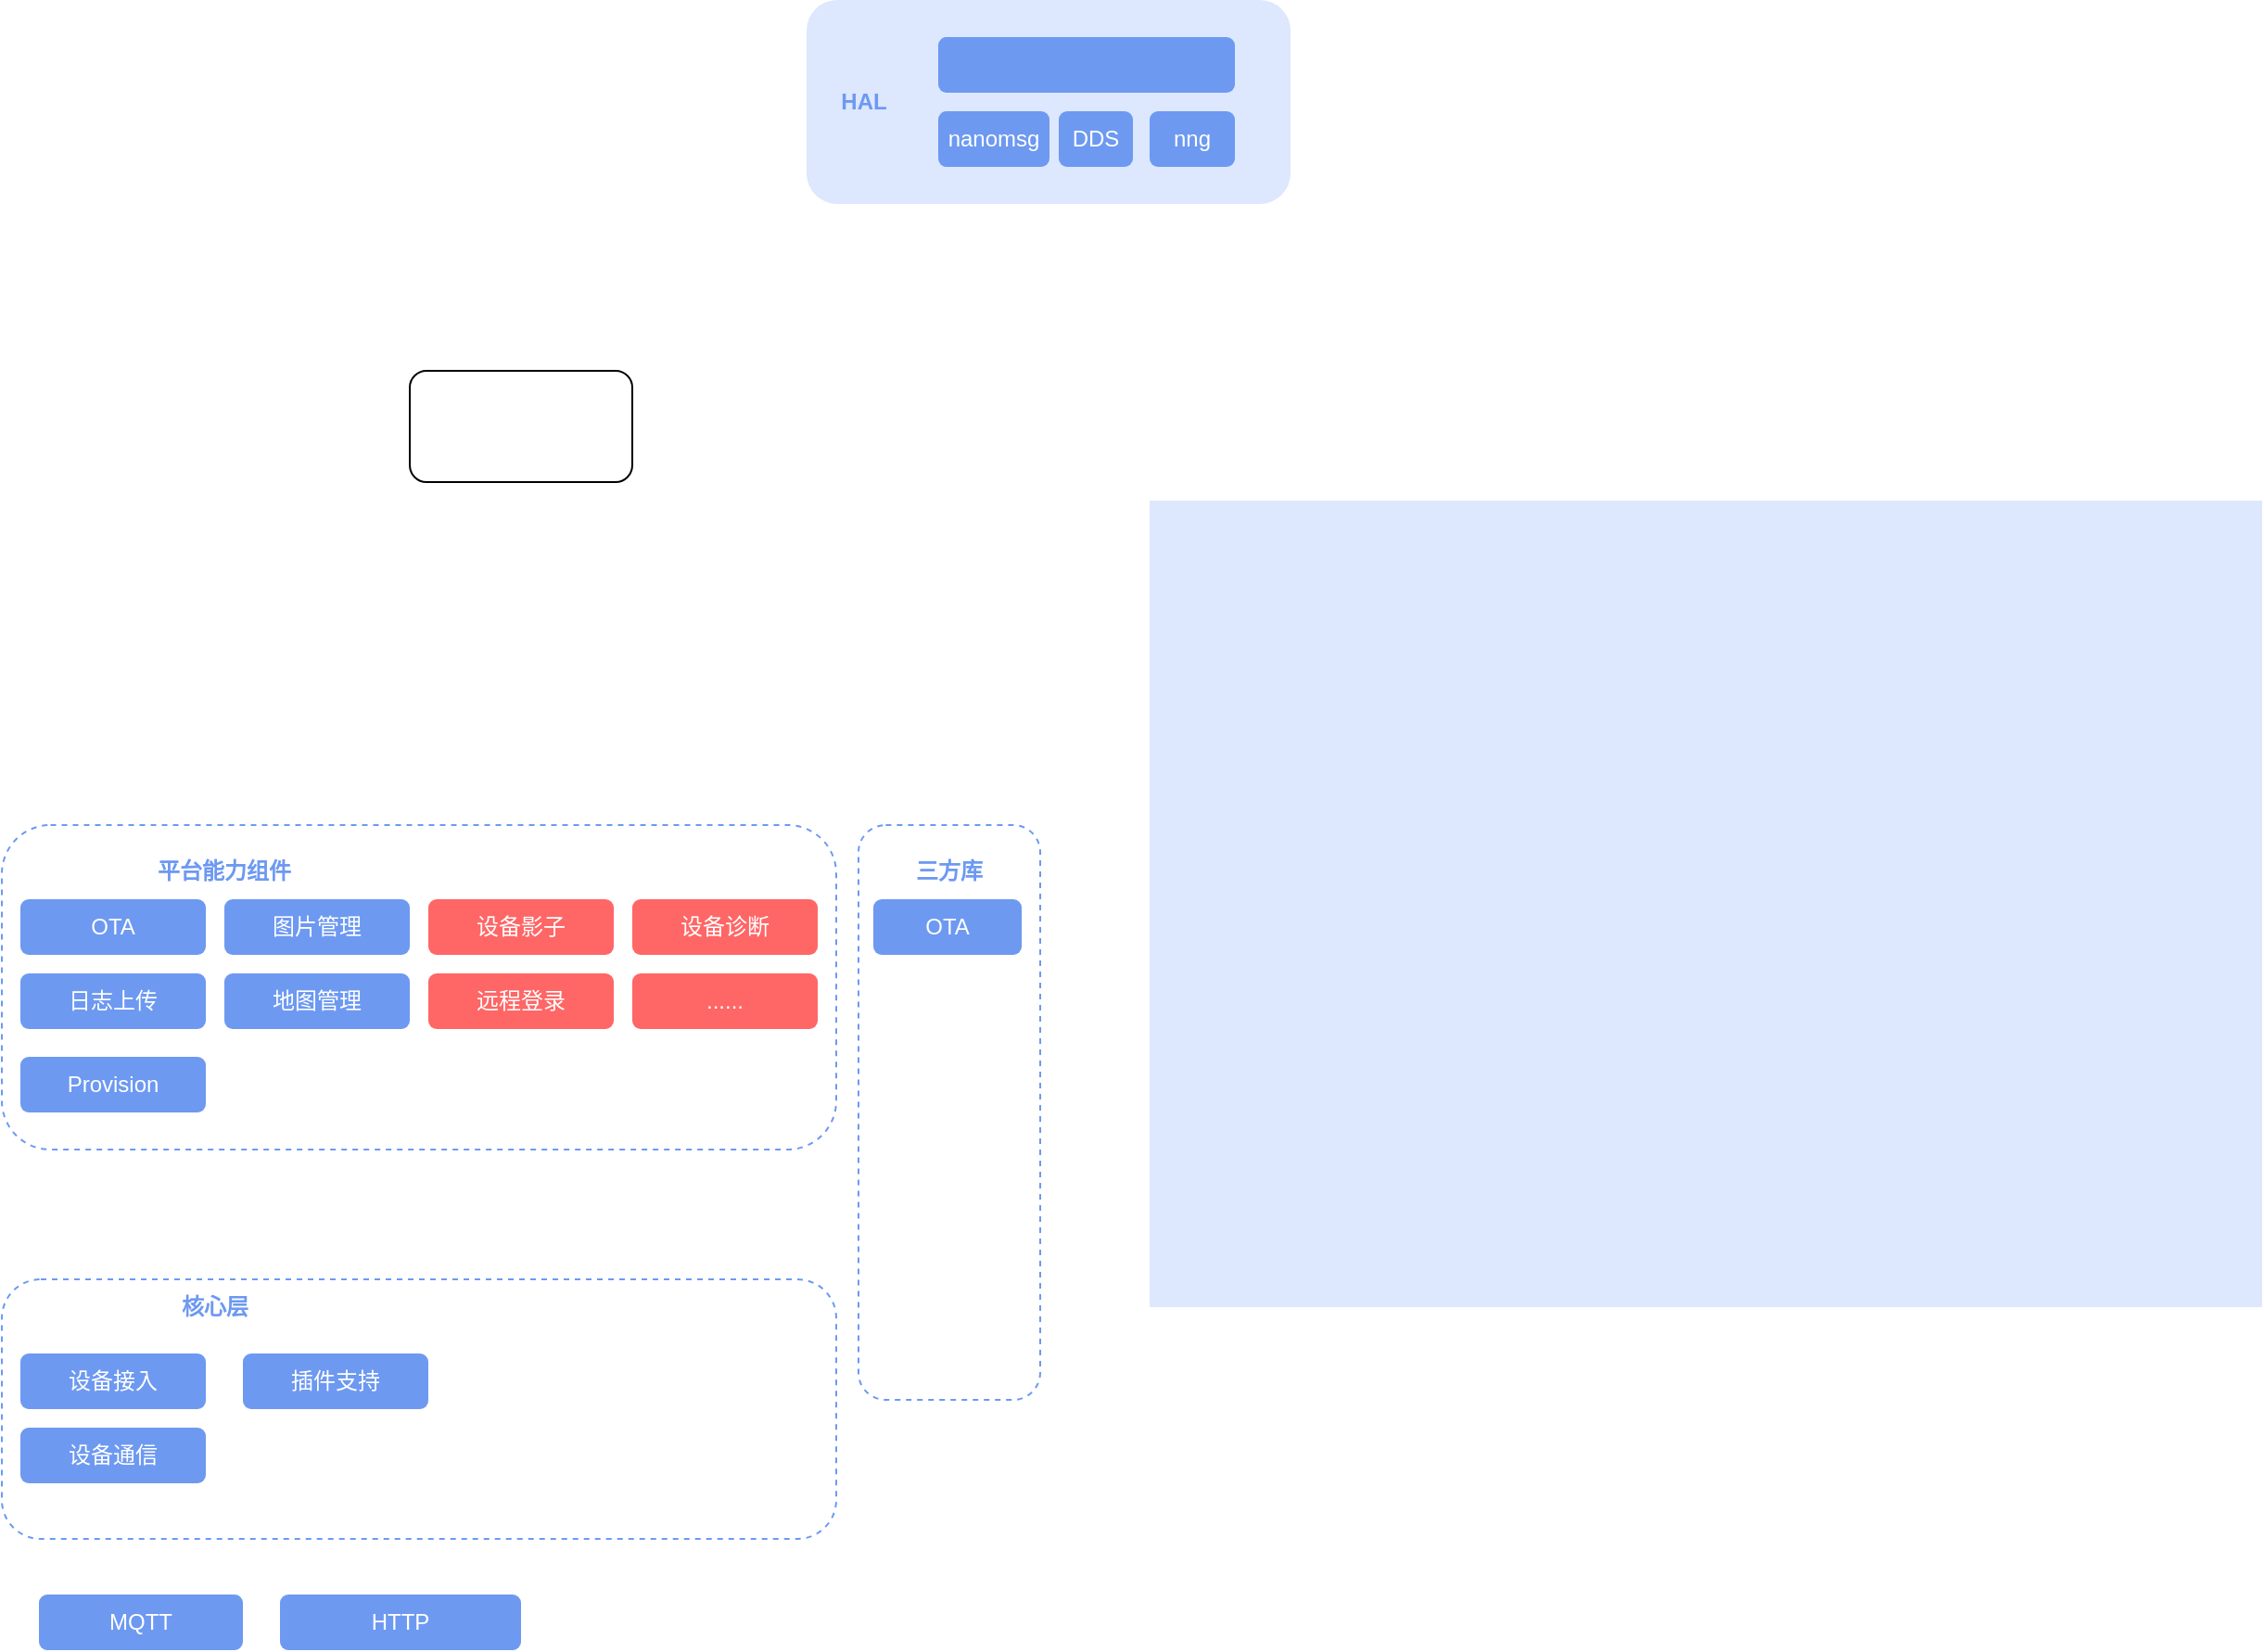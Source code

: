 <mxfile version="22.1.17" type="github">
  <diagram id="prtHgNgQTEPvFCAcTncT" name="Page-1">
    <mxGraphModel dx="1434" dy="746" grid="1" gridSize="10" guides="1" tooltips="1" connect="1" arrows="1" fold="1" page="1" pageScale="1" pageWidth="827" pageHeight="1169" math="0" shadow="0">
      <root>
        <mxCell id="0" />
        <mxCell id="1" parent="0" />
        <mxCell id="qaKPtoEPgV3FhxAwNnen-60" value="" style="rounded=1;whiteSpace=wrap;html=1;fillColor=#dde7fd;strokeColor=none;" vertex="1" parent="1">
          <mxGeometry x="554" y="200" width="261" height="110" as="geometry" />
        </mxCell>
        <mxCell id="qaKPtoEPgV3FhxAwNnen-61" value="" style="rounded=1;whiteSpace=wrap;html=1;strokeColor=none;fillColor=#6d99f1;fontColor=#ffffff;" vertex="1" parent="1">
          <mxGeometry x="625" y="220" width="160" height="30" as="geometry" />
        </mxCell>
        <mxCell id="qaKPtoEPgV3FhxAwNnen-62" value="nanomsg" style="rounded=1;whiteSpace=wrap;html=1;strokeColor=none;fillColor=#6d99f1;fontColor=#ffffff;" vertex="1" parent="1">
          <mxGeometry x="625" y="260" width="60" height="30" as="geometry" />
        </mxCell>
        <mxCell id="qaKPtoEPgV3FhxAwNnen-63" value="DDS" style="rounded=1;whiteSpace=wrap;html=1;strokeColor=none;fillColor=#6d99f1;fontColor=#ffffff;" vertex="1" parent="1">
          <mxGeometry x="690" y="260" width="40" height="30" as="geometry" />
        </mxCell>
        <mxCell id="qaKPtoEPgV3FhxAwNnen-64" value="HAL" style="text;html=1;strokeColor=none;fillColor=none;align=center;verticalAlign=middle;whiteSpace=wrap;rounded=0;fontColor=#6d99f1;fontStyle=1" vertex="1" parent="1">
          <mxGeometry x="550" y="240" width="70" height="30" as="geometry" />
        </mxCell>
        <mxCell id="qaKPtoEPgV3FhxAwNnen-72" value="nng" style="rounded=1;whiteSpace=wrap;html=1;strokeColor=none;fillColor=#6d99f1;fontColor=#ffffff;" vertex="1" parent="1">
          <mxGeometry x="739" y="260" width="46" height="30" as="geometry" />
        </mxCell>
        <mxCell id="qaKPtoEPgV3FhxAwNnen-79" value="" style="rounded=0;whiteSpace=wrap;html=1;fillColor=#dde7fd;strokeColor=none;glass=0;shadow=0;" vertex="1" parent="1">
          <mxGeometry x="739" y="470" width="600" height="435" as="geometry" />
        </mxCell>
        <mxCell id="qaKPtoEPgV3FhxAwNnen-80" value="MQTT" style="rounded=1;whiteSpace=wrap;html=1;strokeColor=none;fillColor=#6d99f1;fontColor=#ffffff;" vertex="1" parent="1">
          <mxGeometry x="140" y="1060" width="110" height="30" as="geometry" />
        </mxCell>
        <mxCell id="qaKPtoEPgV3FhxAwNnen-81" value="HTTP" style="rounded=1;whiteSpace=wrap;html=1;strokeColor=none;fillColor=#6d99f1;fontColor=#ffffff;" vertex="1" parent="1">
          <mxGeometry x="270" y="1060" width="130" height="30" as="geometry" />
        </mxCell>
        <mxCell id="qaKPtoEPgV3FhxAwNnen-82" value="" style="rounded=1;whiteSpace=wrap;html=1;fillColor=none;dashed=1;strokeColor=#6d99f1;" vertex="1" parent="1">
          <mxGeometry x="120" y="890" width="450" height="140" as="geometry" />
        </mxCell>
        <mxCell id="qaKPtoEPgV3FhxAwNnen-84" value="核心层" style="text;html=1;strokeColor=none;fillColor=none;align=center;verticalAlign=middle;whiteSpace=wrap;rounded=0;fontColor=#6d99f1;fontStyle=1" vertex="1" parent="1">
          <mxGeometry x="200" y="890" width="70" height="30" as="geometry" />
        </mxCell>
        <mxCell id="qaKPtoEPgV3FhxAwNnen-86" value="" style="rounded=1;whiteSpace=wrap;html=1;fillColor=none;dashed=1;strokeColor=#6d99f1;" vertex="1" parent="1">
          <mxGeometry x="120" y="645" width="450" height="175" as="geometry" />
        </mxCell>
        <mxCell id="qaKPtoEPgV3FhxAwNnen-88" value="平台能力组件" style="text;html=1;strokeColor=none;fillColor=none;align=center;verticalAlign=middle;whiteSpace=wrap;rounded=0;fontColor=#6d99f1;fontStyle=1" vertex="1" parent="1">
          <mxGeometry x="200" y="655" width="80" height="30" as="geometry" />
        </mxCell>
        <mxCell id="qaKPtoEPgV3FhxAwNnen-89" value="日志上传" style="rounded=1;whiteSpace=wrap;html=1;strokeColor=none;fillColor=#6d99f1;fontColor=#ffffff;" vertex="1" parent="1">
          <mxGeometry x="130" y="725" width="100" height="30" as="geometry" />
        </mxCell>
        <mxCell id="qaKPtoEPgV3FhxAwNnen-91" value="" style="rounded=1;whiteSpace=wrap;html=1;" vertex="1" parent="1">
          <mxGeometry x="340" y="400" width="120" height="60" as="geometry" />
        </mxCell>
        <mxCell id="qaKPtoEPgV3FhxAwNnen-93" value="OTA" style="rounded=1;whiteSpace=wrap;html=1;strokeColor=none;fillColor=#6d99f1;fontColor=#ffffff;" vertex="1" parent="1">
          <mxGeometry x="130" y="685" width="100" height="30" as="geometry" />
        </mxCell>
        <mxCell id="qaKPtoEPgV3FhxAwNnen-95" value="设备影子" style="rounded=1;whiteSpace=wrap;html=1;strokeColor=none;fillColor=#FF6666;fontColor=#ffffff;" vertex="1" parent="1">
          <mxGeometry x="350" y="685" width="100" height="30" as="geometry" />
        </mxCell>
        <mxCell id="qaKPtoEPgV3FhxAwNnen-96" value="远程登录" style="rounded=1;whiteSpace=wrap;html=1;strokeColor=none;fillColor=#FF6666;fontColor=#ffffff;" vertex="1" parent="1">
          <mxGeometry x="350" y="725" width="100" height="30" as="geometry" />
        </mxCell>
        <mxCell id="qaKPtoEPgV3FhxAwNnen-97" value="设备诊断" style="rounded=1;whiteSpace=wrap;html=1;strokeColor=none;fillColor=#FF6666;fontColor=#ffffff;" vertex="1" parent="1">
          <mxGeometry x="460" y="685" width="100" height="30" as="geometry" />
        </mxCell>
        <mxCell id="qaKPtoEPgV3FhxAwNnen-98" value="图片管理" style="rounded=1;whiteSpace=wrap;html=1;strokeColor=none;fillColor=#6d99f1;fontColor=#ffffff;" vertex="1" parent="1">
          <mxGeometry x="240" y="685" width="100" height="30" as="geometry" />
        </mxCell>
        <mxCell id="qaKPtoEPgV3FhxAwNnen-99" value="地图管理" style="rounded=1;whiteSpace=wrap;html=1;strokeColor=none;fillColor=#6d99f1;fontColor=#ffffff;" vertex="1" parent="1">
          <mxGeometry x="240" y="725" width="100" height="30" as="geometry" />
        </mxCell>
        <mxCell id="qaKPtoEPgV3FhxAwNnen-100" value="设备接入" style="rounded=1;whiteSpace=wrap;html=1;strokeColor=none;fillColor=#6d99f1;fontColor=#ffffff;" vertex="1" parent="1">
          <mxGeometry x="130" y="930" width="100" height="30" as="geometry" />
        </mxCell>
        <mxCell id="qaKPtoEPgV3FhxAwNnen-101" value="设备通信" style="rounded=1;whiteSpace=wrap;html=1;strokeColor=none;fillColor=#6d99f1;fontColor=#ffffff;" vertex="1" parent="1">
          <mxGeometry x="130" y="970" width="100" height="30" as="geometry" />
        </mxCell>
        <mxCell id="qaKPtoEPgV3FhxAwNnen-102" value="插件支持" style="rounded=1;whiteSpace=wrap;html=1;strokeColor=none;fillColor=#6d99f1;fontColor=#ffffff;" vertex="1" parent="1">
          <mxGeometry x="250" y="930" width="100" height="30" as="geometry" />
        </mxCell>
        <mxCell id="qaKPtoEPgV3FhxAwNnen-104" value="......" style="rounded=1;whiteSpace=wrap;html=1;strokeColor=none;fillColor=#FF6666;fontColor=#ffffff;" vertex="1" parent="1">
          <mxGeometry x="460" y="725" width="100" height="30" as="geometry" />
        </mxCell>
        <mxCell id="qaKPtoEPgV3FhxAwNnen-105" value="" style="rounded=1;whiteSpace=wrap;html=1;fillColor=none;dashed=1;strokeColor=#6d99f1;" vertex="1" parent="1">
          <mxGeometry x="582" y="645" width="98" height="310" as="geometry" />
        </mxCell>
        <mxCell id="qaKPtoEPgV3FhxAwNnen-106" value="三方库" style="text;html=1;strokeColor=none;fillColor=none;align=center;verticalAlign=middle;whiteSpace=wrap;rounded=0;fontColor=#6d99f1;fontStyle=1" vertex="1" parent="1">
          <mxGeometry x="591" y="655" width="80" height="30" as="geometry" />
        </mxCell>
        <mxCell id="qaKPtoEPgV3FhxAwNnen-107" value="OTA" style="rounded=1;whiteSpace=wrap;html=1;strokeColor=none;fillColor=#6d99f1;fontColor=#ffffff;" vertex="1" parent="1">
          <mxGeometry x="590" y="685" width="80" height="30" as="geometry" />
        </mxCell>
        <mxCell id="qaKPtoEPgV3FhxAwNnen-108" value="Provision" style="rounded=1;whiteSpace=wrap;html=1;strokeColor=none;fillColor=#6d99f1;fontColor=#ffffff;" vertex="1" parent="1">
          <mxGeometry x="130" y="770" width="100" height="30" as="geometry" />
        </mxCell>
      </root>
    </mxGraphModel>
  </diagram>
</mxfile>
